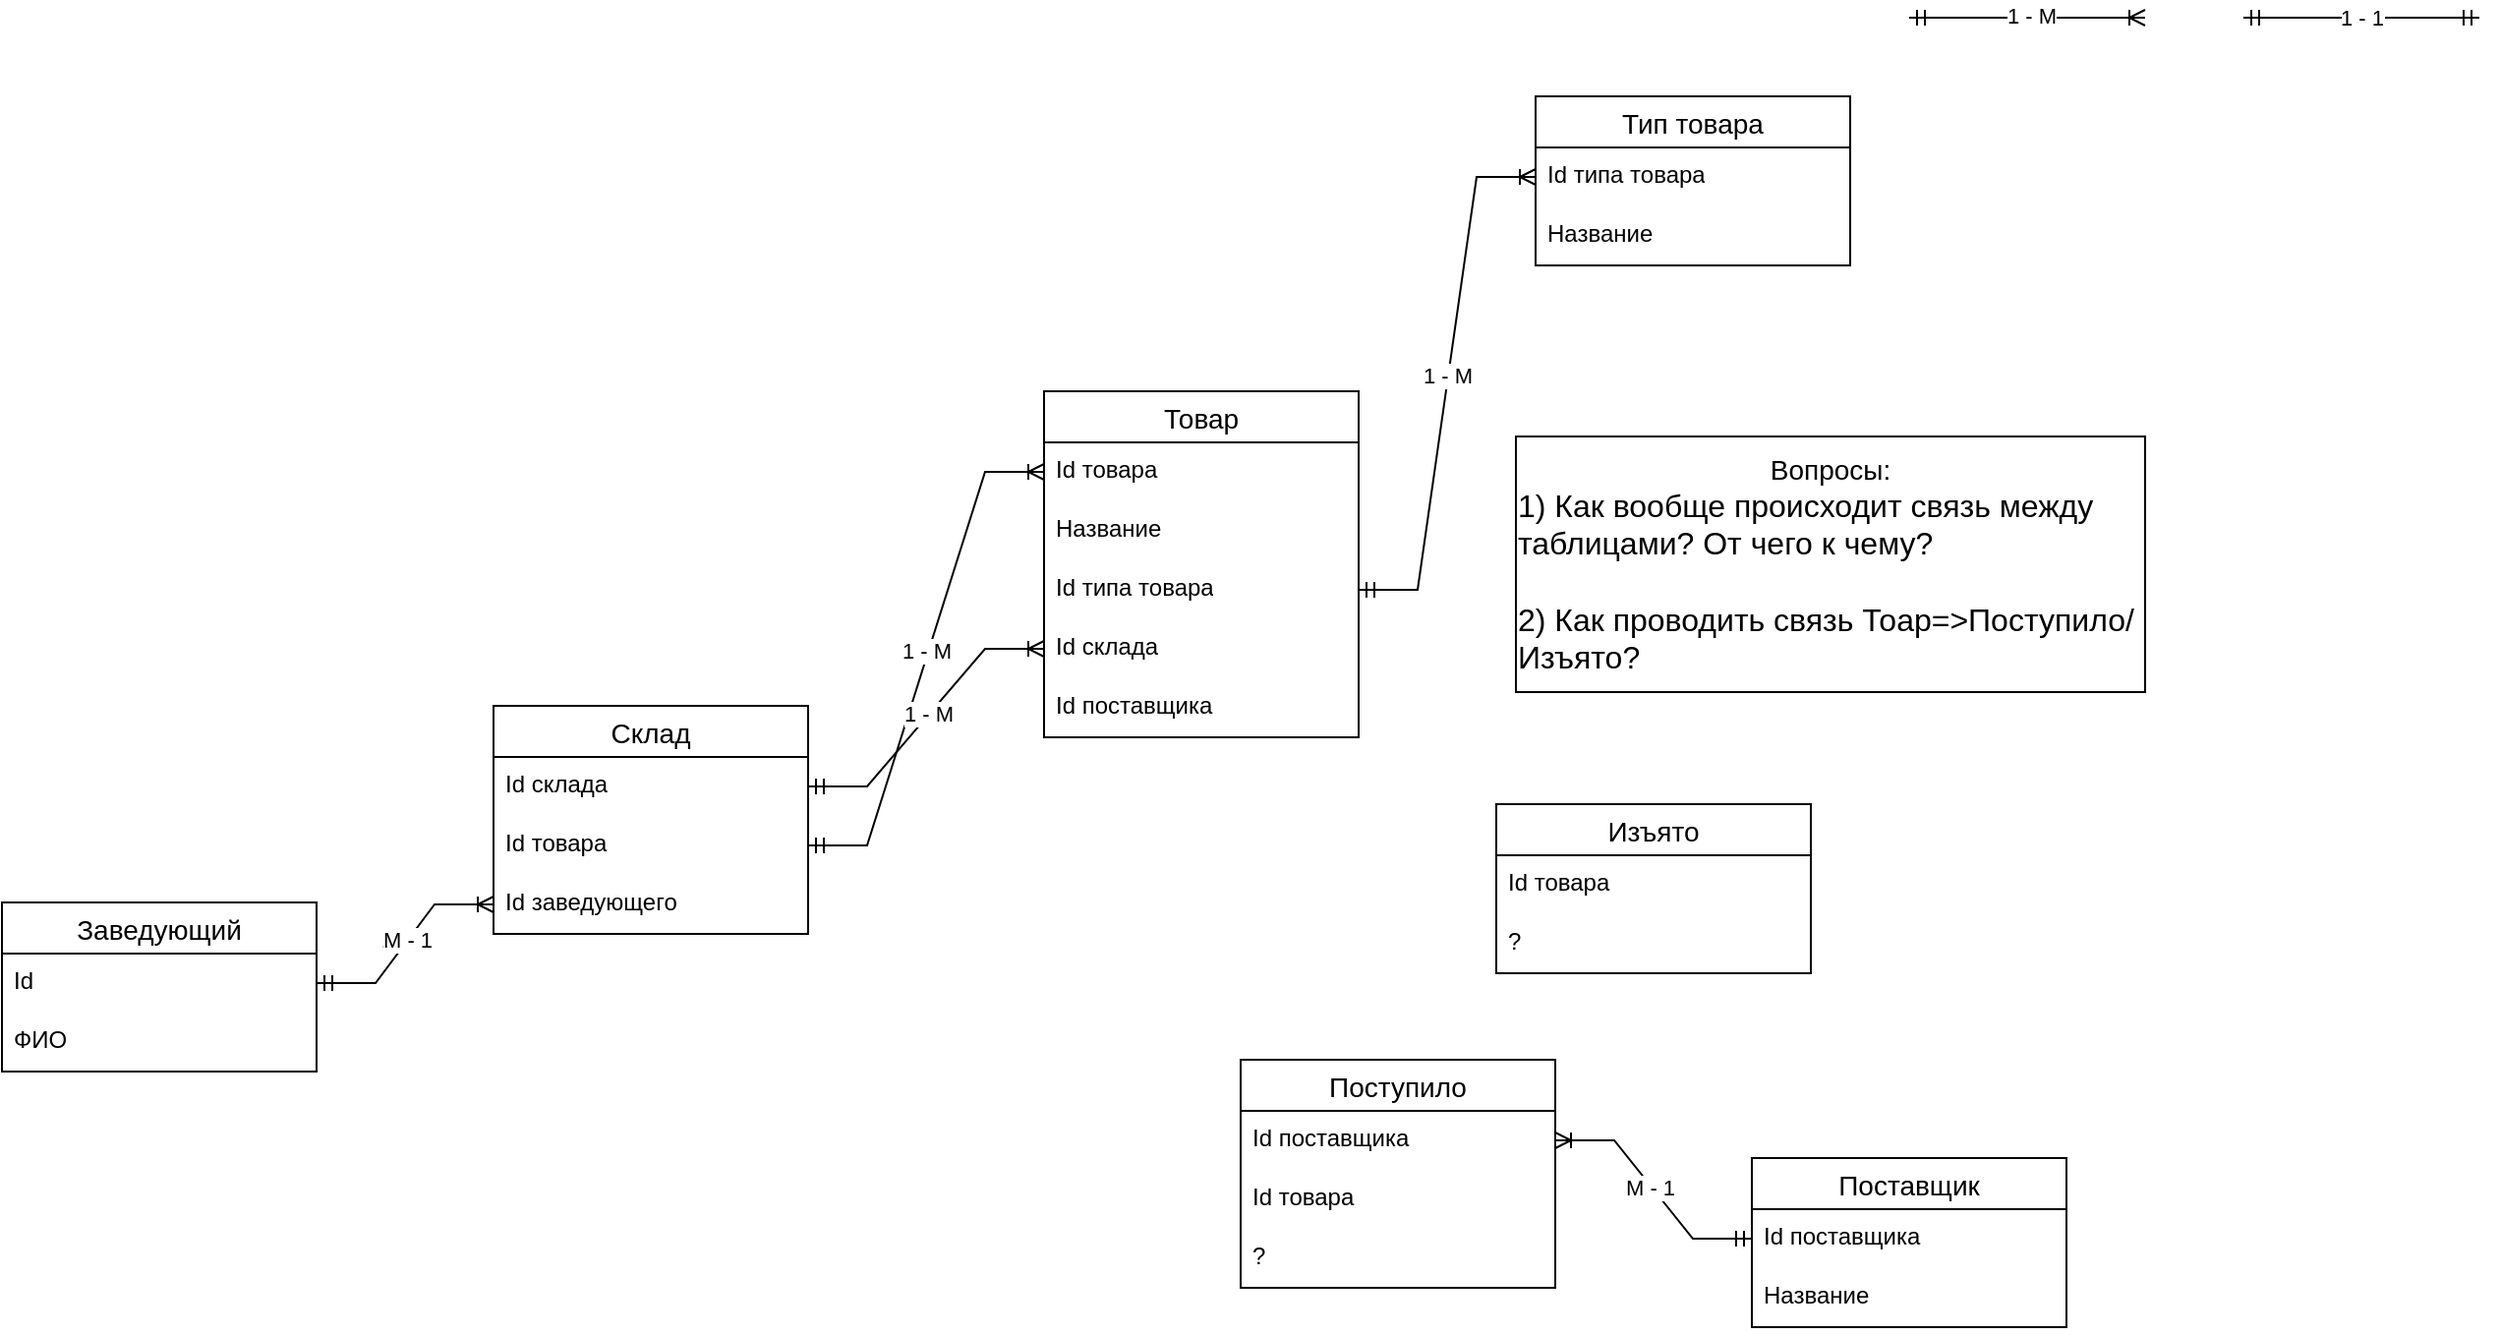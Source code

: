 <mxfile version="22.1.0" type="github">
  <diagram name="Страница — 1" id="AlQD9dn_6ychbjj3YRgS">
    <mxGraphModel dx="2080" dy="1518" grid="1" gridSize="8" guides="1" tooltips="1" connect="1" arrows="1" fold="1" page="0" pageScale="1" pageWidth="827" pageHeight="1169" math="0" shadow="0">
      <root>
        <mxCell id="0" />
        <mxCell id="1" parent="0" />
        <mxCell id="H5Gw2GcqrnRs7UVL64LK-2" value="&lt;div style=&quot;&quot;&gt;&lt;span style=&quot;background-color: initial;&quot;&gt;&lt;font style=&quot;font-size: 14px;&quot;&gt;Вопросы:&lt;/font&gt;&lt;/span&gt;&lt;/div&gt;&lt;div style=&quot;text-align: left;&quot;&gt;&lt;span style=&quot;background-color: initial;&quot;&gt;&lt;font size=&quot;3&quot;&gt;1) Как вообще происходит связь между таблицами? От чего к чему?&lt;/font&gt;&lt;/span&gt;&lt;/div&gt;&lt;div style=&quot;text-align: left;&quot;&gt;&lt;span style=&quot;background-color: initial;&quot;&gt;&lt;font size=&quot;3&quot;&gt;&lt;br&gt;&lt;/font&gt;&lt;/span&gt;&lt;/div&gt;&lt;div style=&quot;text-align: left;&quot;&gt;&lt;span style=&quot;background-color: initial;&quot;&gt;&lt;font size=&quot;3&quot;&gt;2) Как проводить связь Тоар=&amp;gt;Поступило/Изъято?&lt;/font&gt;&lt;/span&gt;&lt;/div&gt;" style="shape=note;size=0;whiteSpace=wrap;html=1;align=center;" vertex="1" parent="1">
          <mxGeometry x="40" y="-347" width="320" height="130" as="geometry" />
        </mxCell>
        <mxCell id="nbPrg2UbWxgXKM3_-ETi-1" value="Склад" style="swimlane;fontStyle=0;childLayout=stackLayout;horizontal=1;startSize=26;horizontalStack=0;resizeParent=1;resizeParentMax=0;resizeLast=0;collapsible=1;marginBottom=0;align=center;fontSize=14;" parent="1" vertex="1">
          <mxGeometry x="-480" y="-210" width="160" height="116" as="geometry" />
        </mxCell>
        <mxCell id="nbPrg2UbWxgXKM3_-ETi-3" value="Id склада" style="text;strokeColor=none;fillColor=none;spacingLeft=4;spacingRight=4;overflow=hidden;rotatable=0;points=[[0,0.5],[1,0.5]];portConstraint=eastwest;fontSize=12;whiteSpace=wrap;html=1;" parent="nbPrg2UbWxgXKM3_-ETi-1" vertex="1">
          <mxGeometry y="26" width="160" height="30" as="geometry" />
        </mxCell>
        <mxCell id="nbPrg2UbWxgXKM3_-ETi-2" value="Id товара" style="text;strokeColor=none;fillColor=none;spacingLeft=4;spacingRight=4;overflow=hidden;rotatable=0;points=[[0,0.5],[1,0.5]];portConstraint=eastwest;fontSize=12;whiteSpace=wrap;html=1;" parent="nbPrg2UbWxgXKM3_-ETi-1" vertex="1">
          <mxGeometry y="56" width="160" height="30" as="geometry" />
        </mxCell>
        <mxCell id="nbPrg2UbWxgXKM3_-ETi-4" value="Id заведующего" style="text;strokeColor=none;fillColor=none;spacingLeft=4;spacingRight=4;overflow=hidden;rotatable=0;points=[[0,0.5],[1,0.5]];portConstraint=eastwest;fontSize=12;whiteSpace=wrap;html=1;" parent="nbPrg2UbWxgXKM3_-ETi-1" vertex="1">
          <mxGeometry y="86" width="160" height="30" as="geometry" />
        </mxCell>
        <mxCell id="31yS1S1_jtwmiiV0gVuv-1" value="Тип товара" style="swimlane;fontStyle=0;childLayout=stackLayout;horizontal=1;startSize=26;horizontalStack=0;resizeParent=1;resizeParentMax=0;resizeLast=0;collapsible=1;marginBottom=0;align=center;fontSize=14;" parent="1" vertex="1">
          <mxGeometry x="50" y="-520" width="160" height="86" as="geometry" />
        </mxCell>
        <mxCell id="31yS1S1_jtwmiiV0gVuv-2" value="Id типа товара" style="text;strokeColor=none;fillColor=none;spacingLeft=4;spacingRight=4;overflow=hidden;rotatable=0;points=[[0,0.5],[1,0.5]];portConstraint=eastwest;fontSize=12;whiteSpace=wrap;html=1;" parent="31yS1S1_jtwmiiV0gVuv-1" vertex="1">
          <mxGeometry y="26" width="160" height="30" as="geometry" />
        </mxCell>
        <mxCell id="31yS1S1_jtwmiiV0gVuv-3" value="Название" style="text;strokeColor=none;fillColor=none;spacingLeft=4;spacingRight=4;overflow=hidden;rotatable=0;points=[[0,0.5],[1,0.5]];portConstraint=eastwest;fontSize=12;whiteSpace=wrap;html=1;" parent="31yS1S1_jtwmiiV0gVuv-1" vertex="1">
          <mxGeometry y="56" width="160" height="30" as="geometry" />
        </mxCell>
        <mxCell id="31yS1S1_jtwmiiV0gVuv-5" value="Товар" style="swimlane;fontStyle=0;childLayout=stackLayout;horizontal=1;startSize=26;horizontalStack=0;resizeParent=1;resizeParentMax=0;resizeLast=0;collapsible=1;marginBottom=0;align=center;fontSize=14;" parent="1" vertex="1">
          <mxGeometry x="-200" y="-370" width="160" height="176" as="geometry" />
        </mxCell>
        <mxCell id="31yS1S1_jtwmiiV0gVuv-26" value="Id товара" style="text;strokeColor=none;fillColor=none;spacingLeft=4;spacingRight=4;overflow=hidden;rotatable=0;points=[[0,0.5],[1,0.5]];portConstraint=eastwest;fontSize=12;whiteSpace=wrap;html=1;" parent="31yS1S1_jtwmiiV0gVuv-5" vertex="1">
          <mxGeometry y="26" width="160" height="30" as="geometry" />
        </mxCell>
        <mxCell id="31yS1S1_jtwmiiV0gVuv-6" value="Название" style="text;strokeColor=none;fillColor=none;spacingLeft=4;spacingRight=4;overflow=hidden;rotatable=0;points=[[0,0.5],[1,0.5]];portConstraint=eastwest;fontSize=12;whiteSpace=wrap;html=1;" parent="31yS1S1_jtwmiiV0gVuv-5" vertex="1">
          <mxGeometry y="56" width="160" height="30" as="geometry" />
        </mxCell>
        <mxCell id="31yS1S1_jtwmiiV0gVuv-7" value="Id типа товара" style="text;strokeColor=none;fillColor=none;spacingLeft=4;spacingRight=4;overflow=hidden;rotatable=0;points=[[0,0.5],[1,0.5]];portConstraint=eastwest;fontSize=12;whiteSpace=wrap;html=1;" parent="31yS1S1_jtwmiiV0gVuv-5" vertex="1">
          <mxGeometry y="86" width="160" height="30" as="geometry" />
        </mxCell>
        <mxCell id="H5Gw2GcqrnRs7UVL64LK-26" value="Id склада" style="text;strokeColor=none;fillColor=none;spacingLeft=4;spacingRight=4;overflow=hidden;rotatable=0;points=[[0,0.5],[1,0.5]];portConstraint=eastwest;fontSize=12;whiteSpace=wrap;html=1;" vertex="1" parent="31yS1S1_jtwmiiV0gVuv-5">
          <mxGeometry y="116" width="160" height="30" as="geometry" />
        </mxCell>
        <mxCell id="31yS1S1_jtwmiiV0gVuv-8" value="Id поставщика" style="text;strokeColor=none;fillColor=none;spacingLeft=4;spacingRight=4;overflow=hidden;rotatable=0;points=[[0,0.5],[1,0.5]];portConstraint=eastwest;fontSize=12;whiteSpace=wrap;html=1;" parent="31yS1S1_jtwmiiV0gVuv-5" vertex="1">
          <mxGeometry y="146" width="160" height="30" as="geometry" />
        </mxCell>
        <mxCell id="31yS1S1_jtwmiiV0gVuv-9" value="Заведующий" style="swimlane;fontStyle=0;childLayout=stackLayout;horizontal=1;startSize=26;horizontalStack=0;resizeParent=1;resizeParentMax=0;resizeLast=0;collapsible=1;marginBottom=0;align=center;fontSize=14;" parent="1" vertex="1">
          <mxGeometry x="-730" y="-110" width="160" height="86" as="geometry" />
        </mxCell>
        <mxCell id="31yS1S1_jtwmiiV0gVuv-10" value="Id" style="text;strokeColor=none;fillColor=none;spacingLeft=4;spacingRight=4;overflow=hidden;rotatable=0;points=[[0,0.5],[1,0.5]];portConstraint=eastwest;fontSize=12;whiteSpace=wrap;html=1;" parent="31yS1S1_jtwmiiV0gVuv-9" vertex="1">
          <mxGeometry y="26" width="160" height="30" as="geometry" />
        </mxCell>
        <mxCell id="31yS1S1_jtwmiiV0gVuv-11" value="ФИО" style="text;strokeColor=none;fillColor=none;spacingLeft=4;spacingRight=4;overflow=hidden;rotatable=0;points=[[0,0.5],[1,0.5]];portConstraint=eastwest;fontSize=12;whiteSpace=wrap;html=1;" parent="31yS1S1_jtwmiiV0gVuv-9" vertex="1">
          <mxGeometry y="56" width="160" height="30" as="geometry" />
        </mxCell>
        <mxCell id="31yS1S1_jtwmiiV0gVuv-13" value="Поступило" style="swimlane;fontStyle=0;childLayout=stackLayout;horizontal=1;startSize=26;horizontalStack=0;resizeParent=1;resizeParentMax=0;resizeLast=0;collapsible=1;marginBottom=0;align=center;fontSize=14;" parent="1" vertex="1">
          <mxGeometry x="-100" y="-30" width="160" height="116" as="geometry" />
        </mxCell>
        <mxCell id="31yS1S1_jtwmiiV0gVuv-14" value="Id поставщика" style="text;strokeColor=none;fillColor=none;spacingLeft=4;spacingRight=4;overflow=hidden;rotatable=0;points=[[0,0.5],[1,0.5]];portConstraint=eastwest;fontSize=12;whiteSpace=wrap;html=1;" parent="31yS1S1_jtwmiiV0gVuv-13" vertex="1">
          <mxGeometry y="26" width="160" height="30" as="geometry" />
        </mxCell>
        <mxCell id="31yS1S1_jtwmiiV0gVuv-15" value="Id товара" style="text;strokeColor=none;fillColor=none;spacingLeft=4;spacingRight=4;overflow=hidden;rotatable=0;points=[[0,0.5],[1,0.5]];portConstraint=eastwest;fontSize=12;whiteSpace=wrap;html=1;" parent="31yS1S1_jtwmiiV0gVuv-13" vertex="1">
          <mxGeometry y="56" width="160" height="30" as="geometry" />
        </mxCell>
        <mxCell id="31yS1S1_jtwmiiV0gVuv-16" value="?" style="text;strokeColor=none;fillColor=none;spacingLeft=4;spacingRight=4;overflow=hidden;rotatable=0;points=[[0,0.5],[1,0.5]];portConstraint=eastwest;fontSize=12;whiteSpace=wrap;html=1;" parent="31yS1S1_jtwmiiV0gVuv-13" vertex="1">
          <mxGeometry y="86" width="160" height="30" as="geometry" />
        </mxCell>
        <mxCell id="31yS1S1_jtwmiiV0gVuv-17" value="Изъято" style="swimlane;fontStyle=0;childLayout=stackLayout;horizontal=1;startSize=26;horizontalStack=0;resizeParent=1;resizeParentMax=0;resizeLast=0;collapsible=1;marginBottom=0;align=center;fontSize=14;" parent="1" vertex="1">
          <mxGeometry x="30" y="-160" width="160" height="86" as="geometry" />
        </mxCell>
        <mxCell id="31yS1S1_jtwmiiV0gVuv-18" value="Id товара" style="text;strokeColor=none;fillColor=none;spacingLeft=4;spacingRight=4;overflow=hidden;rotatable=0;points=[[0,0.5],[1,0.5]];portConstraint=eastwest;fontSize=12;whiteSpace=wrap;html=1;" parent="31yS1S1_jtwmiiV0gVuv-17" vertex="1">
          <mxGeometry y="26" width="160" height="30" as="geometry" />
        </mxCell>
        <mxCell id="31yS1S1_jtwmiiV0gVuv-20" value="?" style="text;strokeColor=none;fillColor=none;spacingLeft=4;spacingRight=4;overflow=hidden;rotatable=0;points=[[0,0.5],[1,0.5]];portConstraint=eastwest;fontSize=12;whiteSpace=wrap;html=1;" parent="31yS1S1_jtwmiiV0gVuv-17" vertex="1">
          <mxGeometry y="56" width="160" height="30" as="geometry" />
        </mxCell>
        <mxCell id="H5Gw2GcqrnRs7UVL64LK-10" value="" style="edgeStyle=entityRelationEdgeStyle;fontSize=12;html=1;endArrow=ERmandOne;startArrow=ERmandOne;rounded=0;" edge="1" parent="1">
          <mxGeometry width="100" height="100" relative="1" as="geometry">
            <mxPoint x="410" y="-560" as="sourcePoint" />
            <mxPoint x="530" y="-560" as="targetPoint" />
          </mxGeometry>
        </mxCell>
        <mxCell id="H5Gw2GcqrnRs7UVL64LK-11" value="1 - 1" style="edgeLabel;html=1;align=center;verticalAlign=middle;resizable=0;points=[];" vertex="1" connectable="0" parent="H5Gw2GcqrnRs7UVL64LK-10">
          <mxGeometry x="-0.022" y="3" relative="1" as="geometry">
            <mxPoint x="1" y="3" as="offset" />
          </mxGeometry>
        </mxCell>
        <mxCell id="H5Gw2GcqrnRs7UVL64LK-14" value="" style="edgeStyle=entityRelationEdgeStyle;fontSize=12;html=1;endArrow=ERoneToMany;startArrow=ERmandOne;rounded=0;" edge="1" parent="1">
          <mxGeometry width="100" height="100" relative="1" as="geometry">
            <mxPoint x="240" y="-560" as="sourcePoint" />
            <mxPoint x="360" y="-560" as="targetPoint" />
          </mxGeometry>
        </mxCell>
        <mxCell id="H5Gw2GcqrnRs7UVL64LK-15" value="1 - М" style="edgeLabel;html=1;align=center;verticalAlign=middle;resizable=0;points=[];" vertex="1" connectable="0" parent="H5Gw2GcqrnRs7UVL64LK-14">
          <mxGeometry x="0.028" y="1" relative="1" as="geometry">
            <mxPoint as="offset" />
          </mxGeometry>
        </mxCell>
        <mxCell id="H5Gw2GcqrnRs7UVL64LK-16" value="" style="edgeStyle=entityRelationEdgeStyle;fontSize=12;html=1;endArrow=ERoneToMany;startArrow=ERmandOne;rounded=0;entryX=0;entryY=0.5;entryDx=0;entryDy=0;exitX=1;exitY=0.5;exitDx=0;exitDy=0;" edge="1" parent="1" source="nbPrg2UbWxgXKM3_-ETi-2" target="31yS1S1_jtwmiiV0gVuv-26">
          <mxGeometry width="100" height="100" relative="1" as="geometry">
            <mxPoint x="-540" y="-404" as="sourcePoint" />
            <mxPoint x="-430" y="-404" as="targetPoint" />
          </mxGeometry>
        </mxCell>
        <mxCell id="H5Gw2GcqrnRs7UVL64LK-17" value="1 - М" style="edgeLabel;html=1;align=center;verticalAlign=middle;resizable=0;points=[];" vertex="1" connectable="0" parent="H5Gw2GcqrnRs7UVL64LK-16">
          <mxGeometry x="0.028" y="1" relative="1" as="geometry">
            <mxPoint as="offset" />
          </mxGeometry>
        </mxCell>
        <mxCell id="H5Gw2GcqrnRs7UVL64LK-18" value="" style="edgeStyle=entityRelationEdgeStyle;fontSize=12;html=1;endArrow=ERoneToMany;startArrow=ERmandOne;rounded=0;entryX=0;entryY=0.5;entryDx=0;entryDy=0;exitX=1;exitY=0.5;exitDx=0;exitDy=0;" edge="1" parent="1" source="31yS1S1_jtwmiiV0gVuv-10" target="nbPrg2UbWxgXKM3_-ETi-4">
          <mxGeometry width="100" height="100" relative="1" as="geometry">
            <mxPoint x="-740" y="14" as="sourcePoint" />
            <mxPoint x="-260" y="-10" as="targetPoint" />
          </mxGeometry>
        </mxCell>
        <mxCell id="H5Gw2GcqrnRs7UVL64LK-19" value="1 - М" style="edgeLabel;html=1;align=center;verticalAlign=middle;resizable=0;points=[];" vertex="1" connectable="0" parent="H5Gw2GcqrnRs7UVL64LK-18">
          <mxGeometry x="0.028" y="1" relative="1" as="geometry">
            <mxPoint as="offset" />
          </mxGeometry>
        </mxCell>
        <mxCell id="H5Gw2GcqrnRs7UVL64LK-20" value="М - 1" style="edgeLabel;html=1;align=center;verticalAlign=middle;resizable=0;points=[];" vertex="1" connectable="0" parent="H5Gw2GcqrnRs7UVL64LK-18">
          <mxGeometry x="0.037" y="1" relative="1" as="geometry">
            <mxPoint as="offset" />
          </mxGeometry>
        </mxCell>
        <mxCell id="H5Gw2GcqrnRs7UVL64LK-22" value="" style="edgeStyle=entityRelationEdgeStyle;fontSize=12;html=1;endArrow=ERoneToMany;startArrow=ERmandOne;rounded=0;entryX=0;entryY=0.5;entryDx=0;entryDy=0;exitX=1;exitY=0.5;exitDx=0;exitDy=0;" edge="1" parent="1" source="31yS1S1_jtwmiiV0gVuv-7" target="31yS1S1_jtwmiiV0gVuv-2">
          <mxGeometry width="100" height="100" relative="1" as="geometry">
            <mxPoint x="-160" y="-550" as="sourcePoint" />
            <mxPoint x="-40" y="-550" as="targetPoint" />
          </mxGeometry>
        </mxCell>
        <mxCell id="H5Gw2GcqrnRs7UVL64LK-23" value="1 - М" style="edgeLabel;html=1;align=center;verticalAlign=middle;resizable=0;points=[];" vertex="1" connectable="0" parent="H5Gw2GcqrnRs7UVL64LK-22">
          <mxGeometry x="0.028" y="1" relative="1" as="geometry">
            <mxPoint as="offset" />
          </mxGeometry>
        </mxCell>
        <mxCell id="H5Gw2GcqrnRs7UVL64LK-27" value="" style="edgeStyle=entityRelationEdgeStyle;fontSize=12;html=1;endArrow=ERoneToMany;startArrow=ERmandOne;rounded=0;entryX=0;entryY=0.5;entryDx=0;entryDy=0;exitX=1;exitY=0.5;exitDx=0;exitDy=0;" edge="1" parent="1" source="nbPrg2UbWxgXKM3_-ETi-3" target="H5Gw2GcqrnRs7UVL64LK-26">
          <mxGeometry width="100" height="100" relative="1" as="geometry">
            <mxPoint x="-490" y="-440" as="sourcePoint" />
            <mxPoint x="-370" y="-440" as="targetPoint" />
          </mxGeometry>
        </mxCell>
        <mxCell id="H5Gw2GcqrnRs7UVL64LK-28" value="1 - М" style="edgeLabel;html=1;align=center;verticalAlign=middle;resizable=0;points=[];" vertex="1" connectable="0" parent="H5Gw2GcqrnRs7UVL64LK-27">
          <mxGeometry x="0.028" y="1" relative="1" as="geometry">
            <mxPoint as="offset" />
          </mxGeometry>
        </mxCell>
        <mxCell id="H5Gw2GcqrnRs7UVL64LK-30" value="Поставщик" style="swimlane;fontStyle=0;childLayout=stackLayout;horizontal=1;startSize=26;horizontalStack=0;resizeParent=1;resizeParentMax=0;resizeLast=0;collapsible=1;marginBottom=0;align=center;fontSize=14;" vertex="1" parent="1">
          <mxGeometry x="160" y="20" width="160" height="86" as="geometry">
            <mxRectangle x="-380" y="-70" width="110" height="30" as="alternateBounds" />
          </mxGeometry>
        </mxCell>
        <mxCell id="H5Gw2GcqrnRs7UVL64LK-31" value="Id поставщика" style="text;strokeColor=none;fillColor=none;spacingLeft=4;spacingRight=4;overflow=hidden;rotatable=0;points=[[0,0.5],[1,0.5]];portConstraint=eastwest;fontSize=12;whiteSpace=wrap;html=1;" vertex="1" parent="H5Gw2GcqrnRs7UVL64LK-30">
          <mxGeometry y="26" width="160" height="30" as="geometry" />
        </mxCell>
        <mxCell id="H5Gw2GcqrnRs7UVL64LK-32" value="Название" style="text;strokeColor=none;fillColor=none;spacingLeft=4;spacingRight=4;overflow=hidden;rotatable=0;points=[[0,0.5],[1,0.5]];portConstraint=eastwest;fontSize=12;whiteSpace=wrap;html=1;" vertex="1" parent="H5Gw2GcqrnRs7UVL64LK-30">
          <mxGeometry y="56" width="160" height="30" as="geometry" />
        </mxCell>
        <mxCell id="H5Gw2GcqrnRs7UVL64LK-34" value="" style="edgeStyle=entityRelationEdgeStyle;fontSize=12;html=1;endArrow=ERoneToMany;startArrow=ERmandOne;rounded=0;entryX=1;entryY=0.5;entryDx=0;entryDy=0;exitX=0;exitY=0.5;exitDx=0;exitDy=0;" edge="1" parent="1" source="H5Gw2GcqrnRs7UVL64LK-31" target="31yS1S1_jtwmiiV0gVuv-14">
          <mxGeometry width="100" height="100" relative="1" as="geometry">
            <mxPoint x="30" y="210" as="sourcePoint" />
            <mxPoint x="150" y="210" as="targetPoint" />
          </mxGeometry>
        </mxCell>
        <mxCell id="H5Gw2GcqrnRs7UVL64LK-35" value="М - 1" style="edgeLabel;html=1;align=center;verticalAlign=middle;resizable=0;points=[];" vertex="1" connectable="0" parent="H5Gw2GcqrnRs7UVL64LK-34">
          <mxGeometry x="0.028" y="1" relative="1" as="geometry">
            <mxPoint as="offset" />
          </mxGeometry>
        </mxCell>
      </root>
    </mxGraphModel>
  </diagram>
</mxfile>
